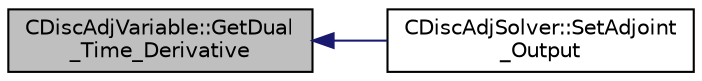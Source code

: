 digraph "CDiscAdjVariable::GetDual_Time_Derivative"
{
  edge [fontname="Helvetica",fontsize="10",labelfontname="Helvetica",labelfontsize="10"];
  node [fontname="Helvetica",fontsize="10",shape=record];
  rankdir="LR";
  Node19 [label="CDiscAdjVariable::GetDual\l_Time_Derivative",height=0.2,width=0.4,color="black", fillcolor="grey75", style="filled", fontcolor="black"];
  Node19 -> Node20 [dir="back",color="midnightblue",fontsize="10",style="solid",fontname="Helvetica"];
  Node20 [label="CDiscAdjSolver::SetAdjoint\l_Output",height=0.2,width=0.4,color="black", fillcolor="white", style="filled",URL="$class_c_disc_adj_solver.html#a853239f367f921866a73df8a4f33f475",tooltip="Sets the adjoint values of the output of the flow (+turb.) iteration before evaluation of the tape..."];
}
